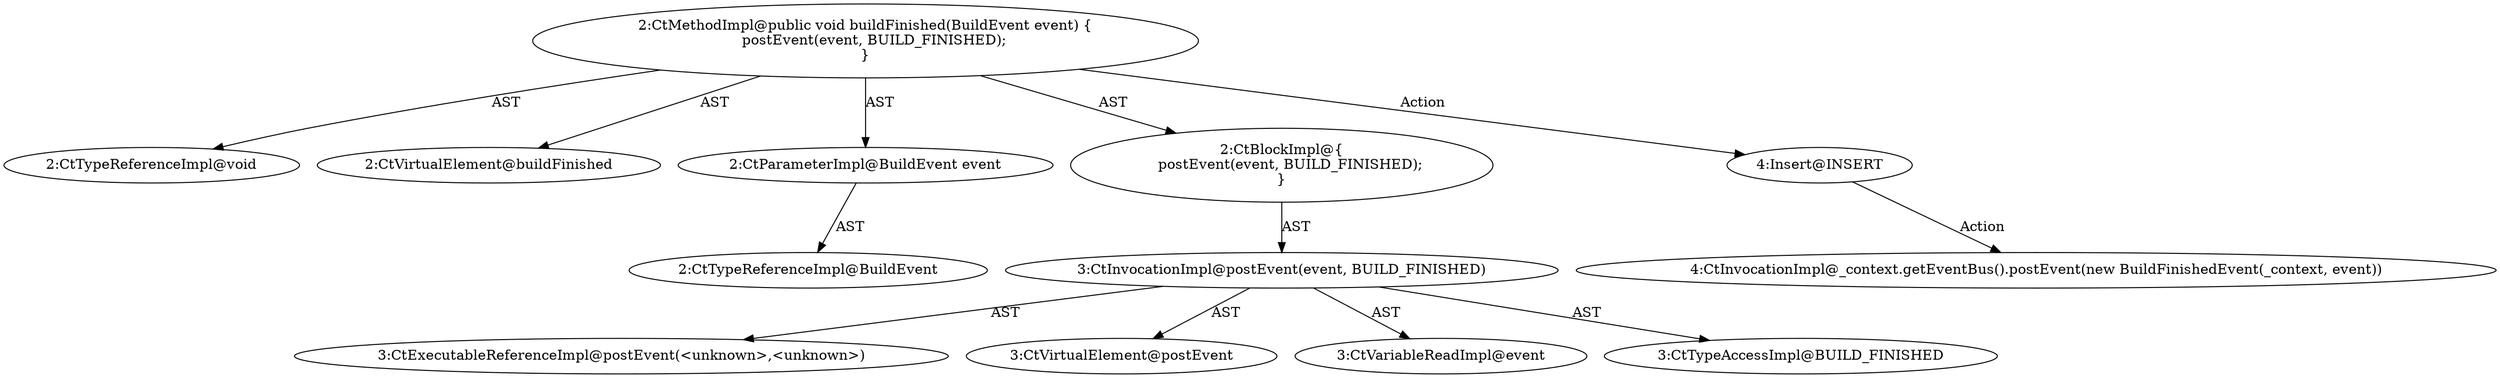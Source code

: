 digraph "buildFinished#?,BuildEvent" {
0 [label="2:CtTypeReferenceImpl@void" shape=ellipse]
1 [label="2:CtVirtualElement@buildFinished" shape=ellipse]
2 [label="2:CtParameterImpl@BuildEvent event" shape=ellipse]
3 [label="2:CtTypeReferenceImpl@BuildEvent" shape=ellipse]
4 [label="3:CtExecutableReferenceImpl@postEvent(<unknown>,<unknown>)" shape=ellipse]
5 [label="3:CtVirtualElement@postEvent" shape=ellipse]
6 [label="3:CtVariableReadImpl@event" shape=ellipse]
7 [label="3:CtTypeAccessImpl@BUILD_FINISHED" shape=ellipse]
8 [label="3:CtInvocationImpl@postEvent(event, BUILD_FINISHED)" shape=ellipse]
9 [label="2:CtBlockImpl@\{
    postEvent(event, BUILD_FINISHED);
\}" shape=ellipse]
10 [label="2:CtMethodImpl@public void buildFinished(BuildEvent event) \{
    postEvent(event, BUILD_FINISHED);
\}" shape=ellipse]
11 [label="4:Insert@INSERT" shape=ellipse]
12 [label="4:CtInvocationImpl@_context.getEventBus().postEvent(new BuildFinishedEvent(_context, event))" shape=ellipse]
2 -> 3 [label="AST"];
8 -> 5 [label="AST"];
8 -> 4 [label="AST"];
8 -> 6 [label="AST"];
8 -> 7 [label="AST"];
9 -> 8 [label="AST"];
10 -> 1 [label="AST"];
10 -> 0 [label="AST"];
10 -> 2 [label="AST"];
10 -> 9 [label="AST"];
10 -> 11 [label="Action"];
11 -> 12 [label="Action"];
}
